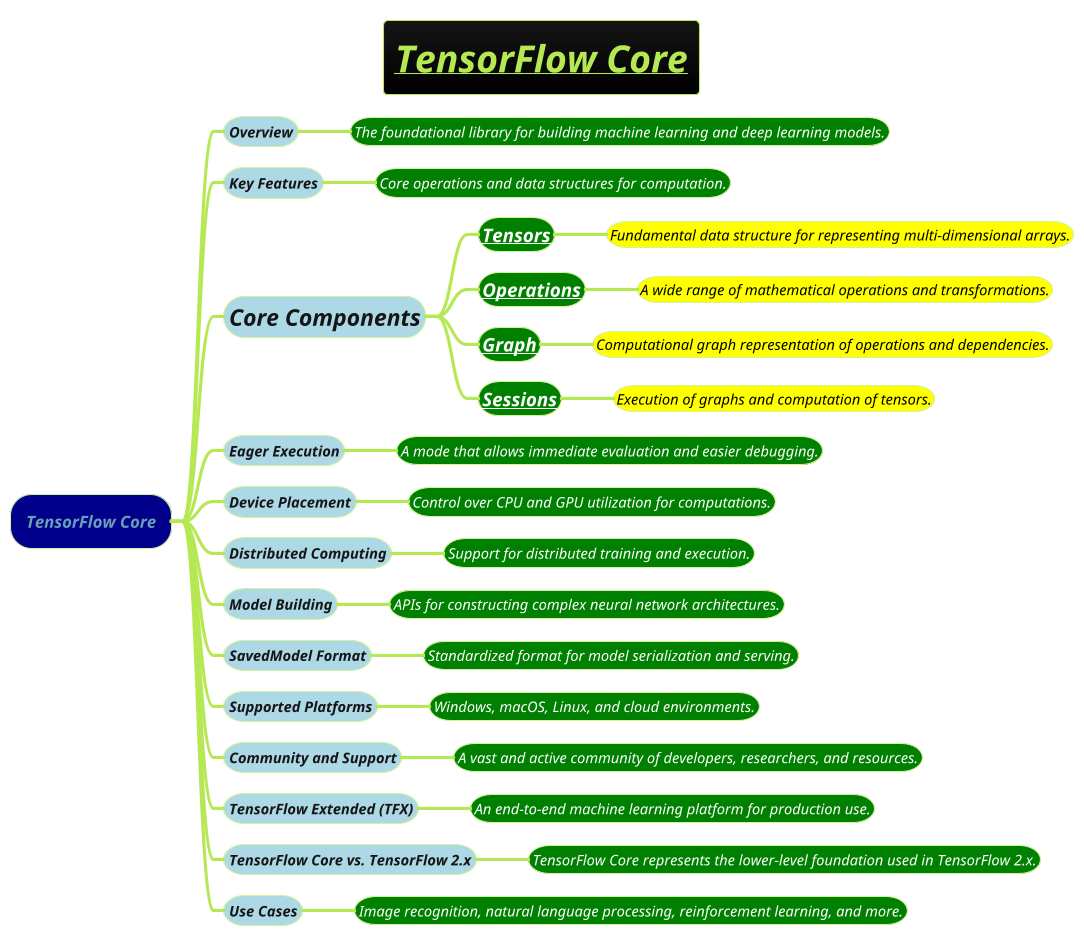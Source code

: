 @startmindmap
title =<i><b><u>TensorFlow Core

!theme hacker


*[#darkblue] <i>TensorFlow Core
**[#lightblue] <i><size:14>Overview
***[#green] <color #white><i><size:14>The foundational library for building machine learning and deep learning models.

**[#lightblue] <i><size:14>Key Features
***[#green] <color #white><i><size:14>Core operations and data structures for computation.

**[#lightblue] <i><size:22>Core Components
***[#green] <color #white><b><i><size:18>[[tensors.puml Tensors]]
****[#yellow] <color #black><i><size:14>Fundamental data structure for representing multi-dimensional arrays.
***[#green] <color #white><b><i><size:18>[[TensorFlow-Operations.puml Operations]]
****[#yellow] <color #black><i><size:14>A wide range of mathematical operations and transformations.
***[#green] <color #white><b><i><size:18>[[TensorFlow-Graph.puml Graph]]
****[#yellow] <color #black><i><size:14>Computational graph representation of operations and dependencies.
***[#green] <color #white><b><i><size:18>[[TensorFlow-Sessions.puml Sessions]]
****[#yellow] <color #black><i><size:14>Execution of graphs and computation of tensors.

**[#lightblue] <i><size:14>Eager Execution
***[#green] <color #white><i><size:14>A mode that allows immediate evaluation and easier debugging.

**[#lightblue] <i><size:14>Device Placement
***[#green] <color #white><i><size:14>Control over CPU and GPU utilization for computations.

**[#lightblue] <i><size:14>Distributed Computing
***[#green] <color #white><i><size:14>Support for distributed training and execution.

**[#lightblue] <i><size:14>Model Building
***[#green] <color #white><i><size:14>APIs for constructing complex neural network architectures.

**[#lightblue] <i><size:14>SavedModel Format
***[#green] <color #white><i><size:14>Standardized format for model serialization and serving.

**[#lightblue] <i><size:14>Supported Platforms
***[#green] <color #white><i><size:14>Windows, macOS, Linux, and cloud environments.

**[#lightblue] <i><size:14>Community and Support
***[#green] <color #white><i><size:14>A vast and active community of developers, researchers, and resources.

**[#lightblue] <i><size:14>TensorFlow Extended (TFX)
***[#green] <color #white><i><size:14>An end-to-end machine learning platform for production use.

**[#lightblue] <i><size:14>TensorFlow Core vs. TensorFlow 2.x
***[#green] <color #white><i><size:14>TensorFlow Core represents the lower-level foundation used in TensorFlow 2.x.

**[#lightblue] <i><size:14>Use Cases
***[#green] <color #white><i><size:14>Image recognition, natural language processing, reinforcement learning, and more.
@endmindmap
